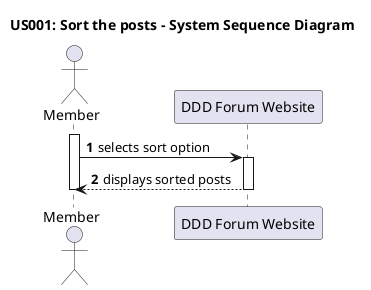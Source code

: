 @startuml US001-SSD

title US001: Sort the posts - System Sequence Diagram

autonumber

actor Member as "Member"
participant "DDD Forum Website" as System
skinparam actor {
BackgroundColor transparent
}
activate Member
  Member -> System: selects sort option

activate System
  System --> Member: displays sorted posts
deactivate System
  
deactivate Member

@enduml